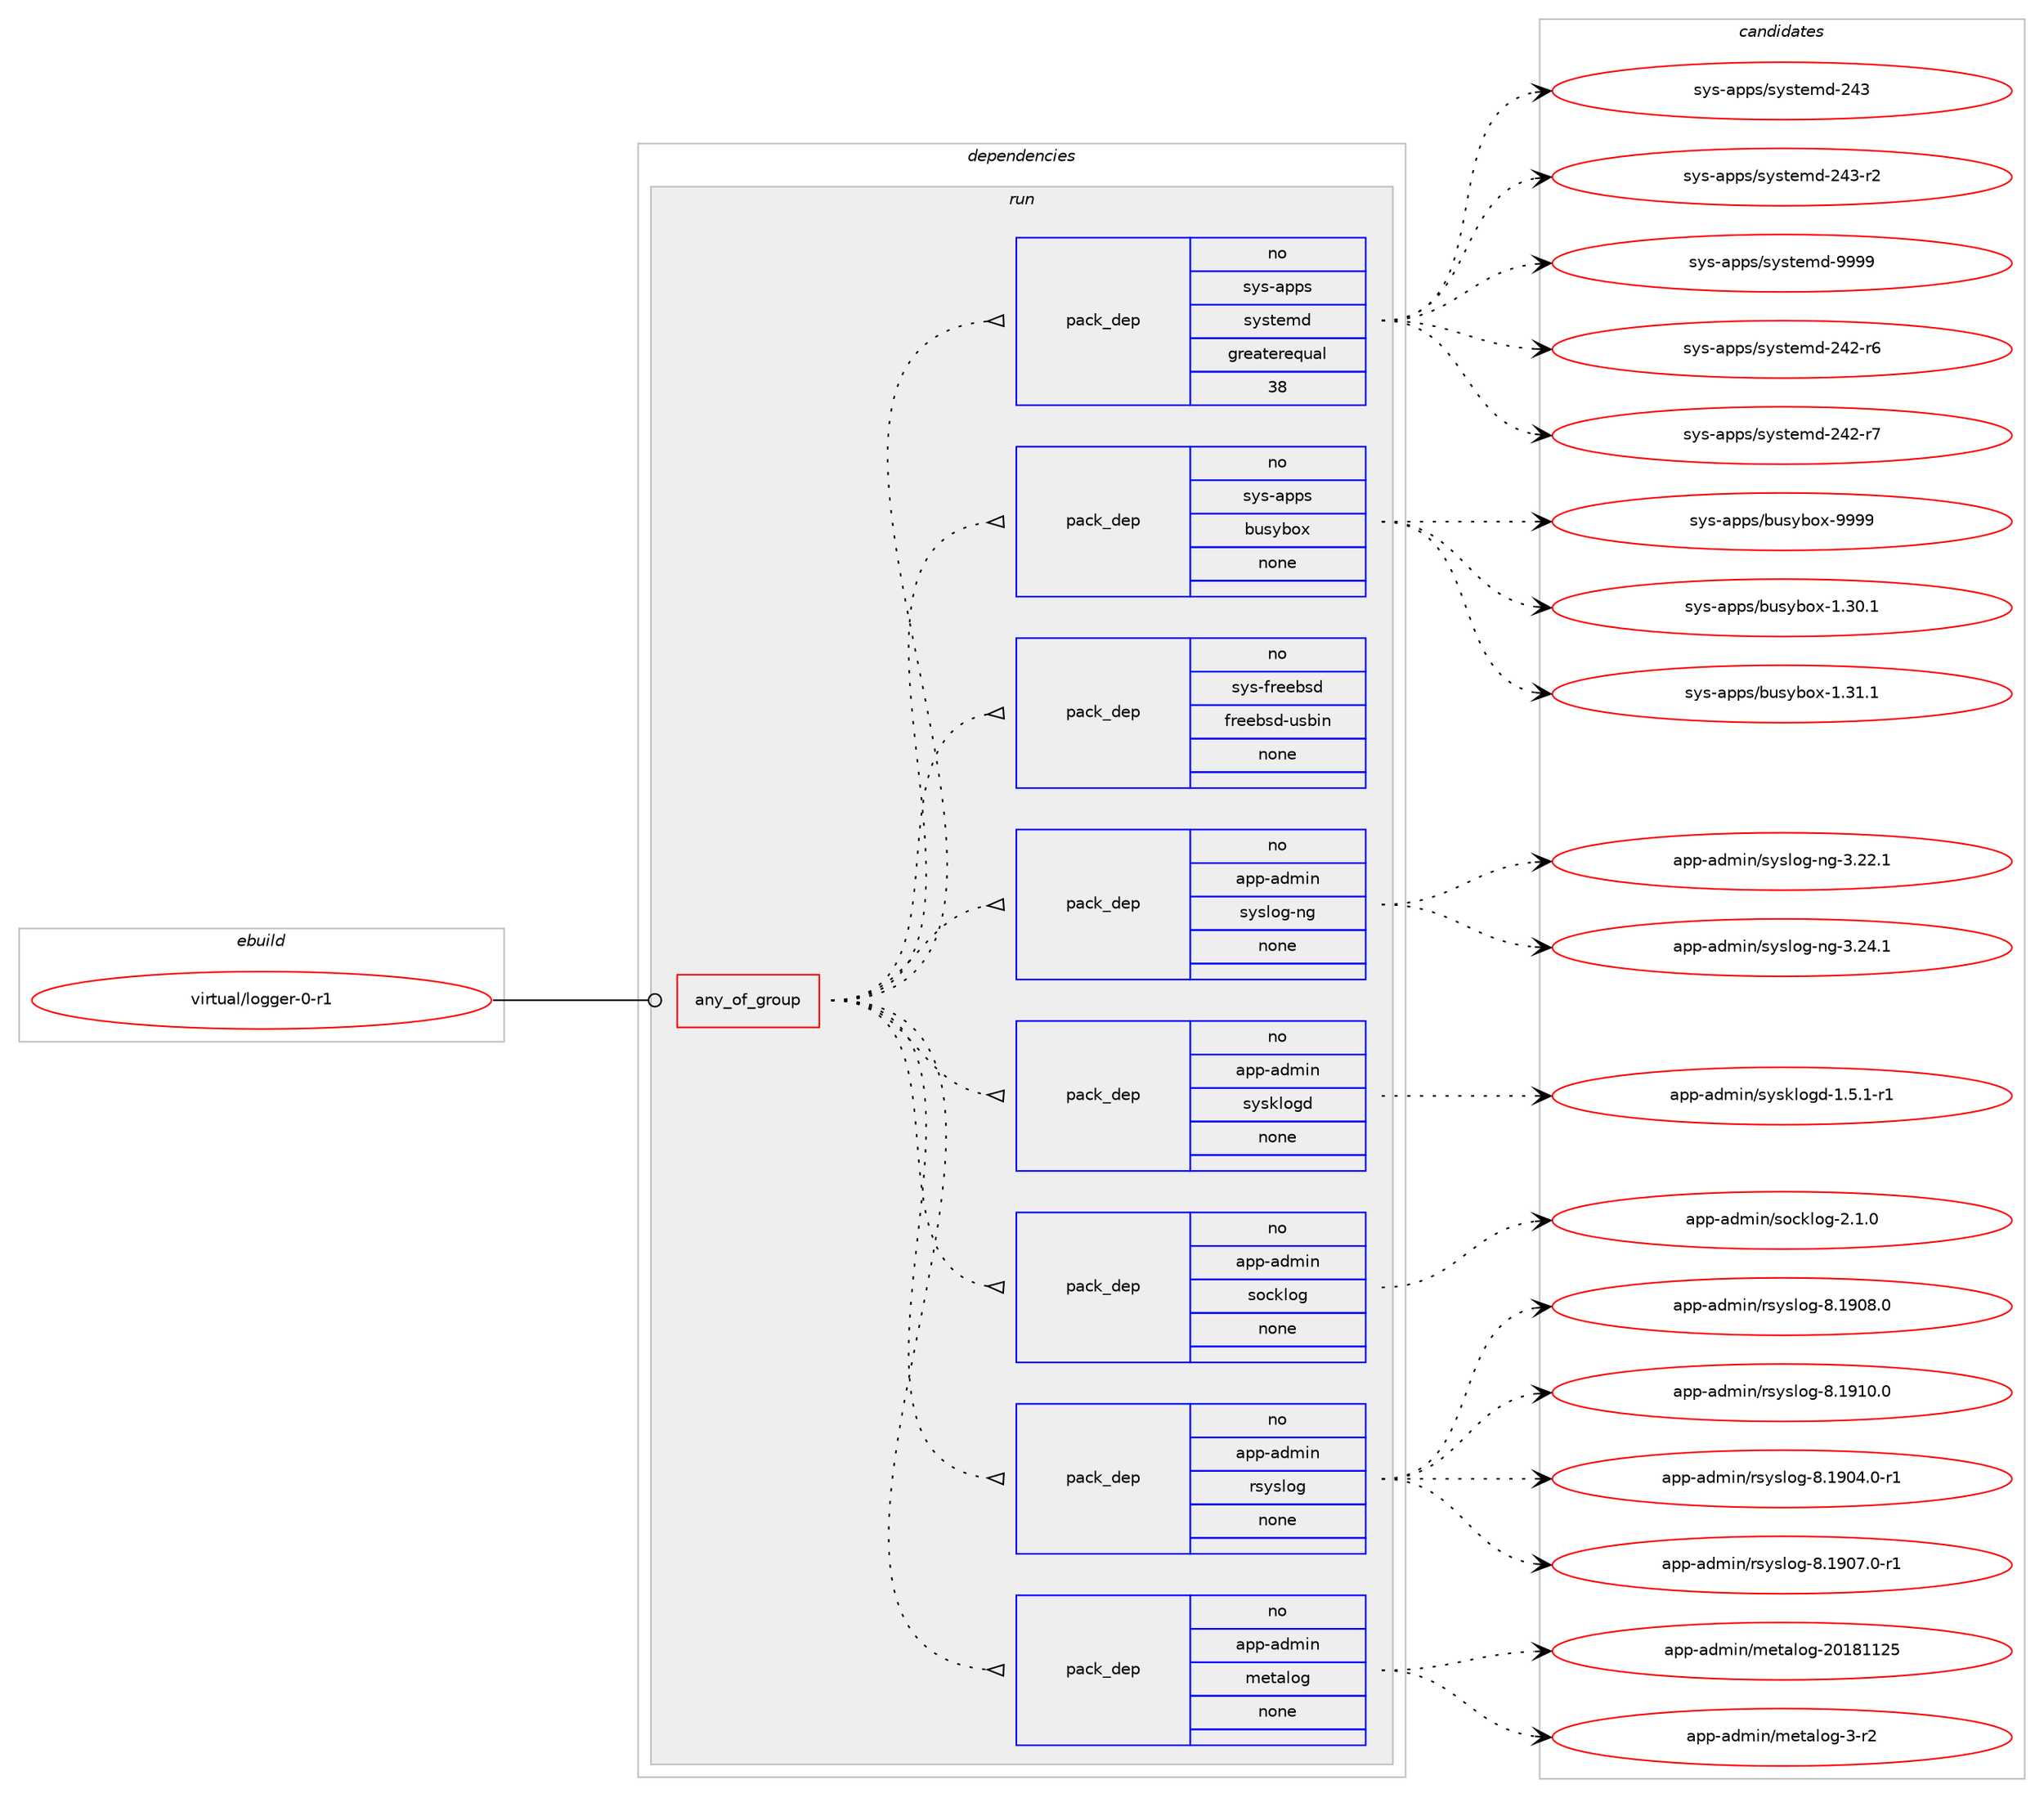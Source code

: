digraph prolog {

# *************
# Graph options
# *************

newrank=true;
concentrate=true;
compound=true;
graph [rankdir=LR,fontname=Helvetica,fontsize=10,ranksep=1.5];#, ranksep=2.5, nodesep=0.2];
edge  [arrowhead=vee];
node  [fontname=Helvetica,fontsize=10];

# **********
# The ebuild
# **********

subgraph cluster_leftcol {
color=gray;
rank=same;
label=<<i>ebuild</i>>;
id [label="virtual/logger-0-r1", color=red, width=4, href="../virtual/logger-0-r1.svg"];
}

# ****************
# The dependencies
# ****************

subgraph cluster_midcol {
color=gray;
label=<<i>dependencies</i>>;
subgraph cluster_compile {
fillcolor="#eeeeee";
style=filled;
label=<<i>compile</i>>;
}
subgraph cluster_compileandrun {
fillcolor="#eeeeee";
style=filled;
label=<<i>compile and run</i>>;
}
subgraph cluster_run {
fillcolor="#eeeeee";
style=filled;
label=<<i>run</i>>;
subgraph any15359 {
dependency900511 [label=<<TABLE BORDER="0" CELLBORDER="1" CELLSPACING="0" CELLPADDING="4"><TR><TD CELLPADDING="10">any_of_group</TD></TR></TABLE>>, shape=none, color=red];subgraph pack668220 {
dependency900512 [label=<<TABLE BORDER="0" CELLBORDER="1" CELLSPACING="0" CELLPADDING="4" WIDTH="220"><TR><TD ROWSPAN="6" CELLPADDING="30">pack_dep</TD></TR><TR><TD WIDTH="110">no</TD></TR><TR><TD>app-admin</TD></TR><TR><TD>metalog</TD></TR><TR><TD>none</TD></TR><TR><TD></TD></TR></TABLE>>, shape=none, color=blue];
}
dependency900511:e -> dependency900512:w [weight=20,style="dotted",arrowhead="oinv"];
subgraph pack668221 {
dependency900513 [label=<<TABLE BORDER="0" CELLBORDER="1" CELLSPACING="0" CELLPADDING="4" WIDTH="220"><TR><TD ROWSPAN="6" CELLPADDING="30">pack_dep</TD></TR><TR><TD WIDTH="110">no</TD></TR><TR><TD>app-admin</TD></TR><TR><TD>rsyslog</TD></TR><TR><TD>none</TD></TR><TR><TD></TD></TR></TABLE>>, shape=none, color=blue];
}
dependency900511:e -> dependency900513:w [weight=20,style="dotted",arrowhead="oinv"];
subgraph pack668222 {
dependency900514 [label=<<TABLE BORDER="0" CELLBORDER="1" CELLSPACING="0" CELLPADDING="4" WIDTH="220"><TR><TD ROWSPAN="6" CELLPADDING="30">pack_dep</TD></TR><TR><TD WIDTH="110">no</TD></TR><TR><TD>app-admin</TD></TR><TR><TD>socklog</TD></TR><TR><TD>none</TD></TR><TR><TD></TD></TR></TABLE>>, shape=none, color=blue];
}
dependency900511:e -> dependency900514:w [weight=20,style="dotted",arrowhead="oinv"];
subgraph pack668223 {
dependency900515 [label=<<TABLE BORDER="0" CELLBORDER="1" CELLSPACING="0" CELLPADDING="4" WIDTH="220"><TR><TD ROWSPAN="6" CELLPADDING="30">pack_dep</TD></TR><TR><TD WIDTH="110">no</TD></TR><TR><TD>app-admin</TD></TR><TR><TD>sysklogd</TD></TR><TR><TD>none</TD></TR><TR><TD></TD></TR></TABLE>>, shape=none, color=blue];
}
dependency900511:e -> dependency900515:w [weight=20,style="dotted",arrowhead="oinv"];
subgraph pack668224 {
dependency900516 [label=<<TABLE BORDER="0" CELLBORDER="1" CELLSPACING="0" CELLPADDING="4" WIDTH="220"><TR><TD ROWSPAN="6" CELLPADDING="30">pack_dep</TD></TR><TR><TD WIDTH="110">no</TD></TR><TR><TD>app-admin</TD></TR><TR><TD>syslog-ng</TD></TR><TR><TD>none</TD></TR><TR><TD></TD></TR></TABLE>>, shape=none, color=blue];
}
dependency900511:e -> dependency900516:w [weight=20,style="dotted",arrowhead="oinv"];
subgraph pack668225 {
dependency900517 [label=<<TABLE BORDER="0" CELLBORDER="1" CELLSPACING="0" CELLPADDING="4" WIDTH="220"><TR><TD ROWSPAN="6" CELLPADDING="30">pack_dep</TD></TR><TR><TD WIDTH="110">no</TD></TR><TR><TD>sys-freebsd</TD></TR><TR><TD>freebsd-usbin</TD></TR><TR><TD>none</TD></TR><TR><TD></TD></TR></TABLE>>, shape=none, color=blue];
}
dependency900511:e -> dependency900517:w [weight=20,style="dotted",arrowhead="oinv"];
subgraph pack668226 {
dependency900518 [label=<<TABLE BORDER="0" CELLBORDER="1" CELLSPACING="0" CELLPADDING="4" WIDTH="220"><TR><TD ROWSPAN="6" CELLPADDING="30">pack_dep</TD></TR><TR><TD WIDTH="110">no</TD></TR><TR><TD>sys-apps</TD></TR><TR><TD>busybox</TD></TR><TR><TD>none</TD></TR><TR><TD></TD></TR></TABLE>>, shape=none, color=blue];
}
dependency900511:e -> dependency900518:w [weight=20,style="dotted",arrowhead="oinv"];
subgraph pack668227 {
dependency900519 [label=<<TABLE BORDER="0" CELLBORDER="1" CELLSPACING="0" CELLPADDING="4" WIDTH="220"><TR><TD ROWSPAN="6" CELLPADDING="30">pack_dep</TD></TR><TR><TD WIDTH="110">no</TD></TR><TR><TD>sys-apps</TD></TR><TR><TD>systemd</TD></TR><TR><TD>greaterequal</TD></TR><TR><TD>38</TD></TR></TABLE>>, shape=none, color=blue];
}
dependency900511:e -> dependency900519:w [weight=20,style="dotted",arrowhead="oinv"];
}
id:e -> dependency900511:w [weight=20,style="solid",arrowhead="odot"];
}
}

# **************
# The candidates
# **************

subgraph cluster_choices {
rank=same;
color=gray;
label=<<i>candidates</i>>;

subgraph choice668220 {
color=black;
nodesep=1;
choice9711211245971001091051104710910111697108111103455048495649495053 [label="app-admin/metalog-20181125", color=red, width=4,href="../app-admin/metalog-20181125.svg"];
choice971121124597100109105110471091011169710811110345514511450 [label="app-admin/metalog-3-r2", color=red, width=4,href="../app-admin/metalog-3-r2.svg"];
dependency900512:e -> choice9711211245971001091051104710910111697108111103455048495649495053:w [style=dotted,weight="100"];
dependency900512:e -> choice971121124597100109105110471091011169710811110345514511450:w [style=dotted,weight="100"];
}
subgraph choice668221 {
color=black;
nodesep=1;
choice971121124597100109105110471141151211151081111034556464957485246484511449 [label="app-admin/rsyslog-8.1904.0-r1", color=red, width=4,href="../app-admin/rsyslog-8.1904.0-r1.svg"];
choice971121124597100109105110471141151211151081111034556464957485546484511449 [label="app-admin/rsyslog-8.1907.0-r1", color=red, width=4,href="../app-admin/rsyslog-8.1907.0-r1.svg"];
choice97112112459710010910511047114115121115108111103455646495748564648 [label="app-admin/rsyslog-8.1908.0", color=red, width=4,href="../app-admin/rsyslog-8.1908.0.svg"];
choice97112112459710010910511047114115121115108111103455646495749484648 [label="app-admin/rsyslog-8.1910.0", color=red, width=4,href="../app-admin/rsyslog-8.1910.0.svg"];
dependency900513:e -> choice971121124597100109105110471141151211151081111034556464957485246484511449:w [style=dotted,weight="100"];
dependency900513:e -> choice971121124597100109105110471141151211151081111034556464957485546484511449:w [style=dotted,weight="100"];
dependency900513:e -> choice97112112459710010910511047114115121115108111103455646495748564648:w [style=dotted,weight="100"];
dependency900513:e -> choice97112112459710010910511047114115121115108111103455646495749484648:w [style=dotted,weight="100"];
}
subgraph choice668222 {
color=black;
nodesep=1;
choice9711211245971001091051104711511199107108111103455046494648 [label="app-admin/socklog-2.1.0", color=red, width=4,href="../app-admin/socklog-2.1.0.svg"];
dependency900514:e -> choice9711211245971001091051104711511199107108111103455046494648:w [style=dotted,weight="100"];
}
subgraph choice668223 {
color=black;
nodesep=1;
choice971121124597100109105110471151211151071081111031004549465346494511449 [label="app-admin/sysklogd-1.5.1-r1", color=red, width=4,href="../app-admin/sysklogd-1.5.1-r1.svg"];
dependency900515:e -> choice971121124597100109105110471151211151071081111031004549465346494511449:w [style=dotted,weight="100"];
}
subgraph choice668224 {
color=black;
nodesep=1;
choice971121124597100109105110471151211151081111034511010345514650504649 [label="app-admin/syslog-ng-3.22.1", color=red, width=4,href="../app-admin/syslog-ng-3.22.1.svg"];
choice971121124597100109105110471151211151081111034511010345514650524649 [label="app-admin/syslog-ng-3.24.1", color=red, width=4,href="../app-admin/syslog-ng-3.24.1.svg"];
dependency900516:e -> choice971121124597100109105110471151211151081111034511010345514650504649:w [style=dotted,weight="100"];
dependency900516:e -> choice971121124597100109105110471151211151081111034511010345514650524649:w [style=dotted,weight="100"];
}
subgraph choice668225 {
color=black;
nodesep=1;
}
subgraph choice668226 {
color=black;
nodesep=1;
choice115121115459711211211547981171151219811112045494651484649 [label="sys-apps/busybox-1.30.1", color=red, width=4,href="../sys-apps/busybox-1.30.1.svg"];
choice115121115459711211211547981171151219811112045494651494649 [label="sys-apps/busybox-1.31.1", color=red, width=4,href="../sys-apps/busybox-1.31.1.svg"];
choice11512111545971121121154798117115121981111204557575757 [label="sys-apps/busybox-9999", color=red, width=4,href="../sys-apps/busybox-9999.svg"];
dependency900518:e -> choice115121115459711211211547981171151219811112045494651484649:w [style=dotted,weight="100"];
dependency900518:e -> choice115121115459711211211547981171151219811112045494651494649:w [style=dotted,weight="100"];
dependency900518:e -> choice11512111545971121121154798117115121981111204557575757:w [style=dotted,weight="100"];
}
subgraph choice668227 {
color=black;
nodesep=1;
choice115121115459711211211547115121115116101109100455052504511454 [label="sys-apps/systemd-242-r6", color=red, width=4,href="../sys-apps/systemd-242-r6.svg"];
choice115121115459711211211547115121115116101109100455052504511455 [label="sys-apps/systemd-242-r7", color=red, width=4,href="../sys-apps/systemd-242-r7.svg"];
choice11512111545971121121154711512111511610110910045505251 [label="sys-apps/systemd-243", color=red, width=4,href="../sys-apps/systemd-243.svg"];
choice115121115459711211211547115121115116101109100455052514511450 [label="sys-apps/systemd-243-r2", color=red, width=4,href="../sys-apps/systemd-243-r2.svg"];
choice1151211154597112112115471151211151161011091004557575757 [label="sys-apps/systemd-9999", color=red, width=4,href="../sys-apps/systemd-9999.svg"];
dependency900519:e -> choice115121115459711211211547115121115116101109100455052504511454:w [style=dotted,weight="100"];
dependency900519:e -> choice115121115459711211211547115121115116101109100455052504511455:w [style=dotted,weight="100"];
dependency900519:e -> choice11512111545971121121154711512111511610110910045505251:w [style=dotted,weight="100"];
dependency900519:e -> choice115121115459711211211547115121115116101109100455052514511450:w [style=dotted,weight="100"];
dependency900519:e -> choice1151211154597112112115471151211151161011091004557575757:w [style=dotted,weight="100"];
}
}

}
